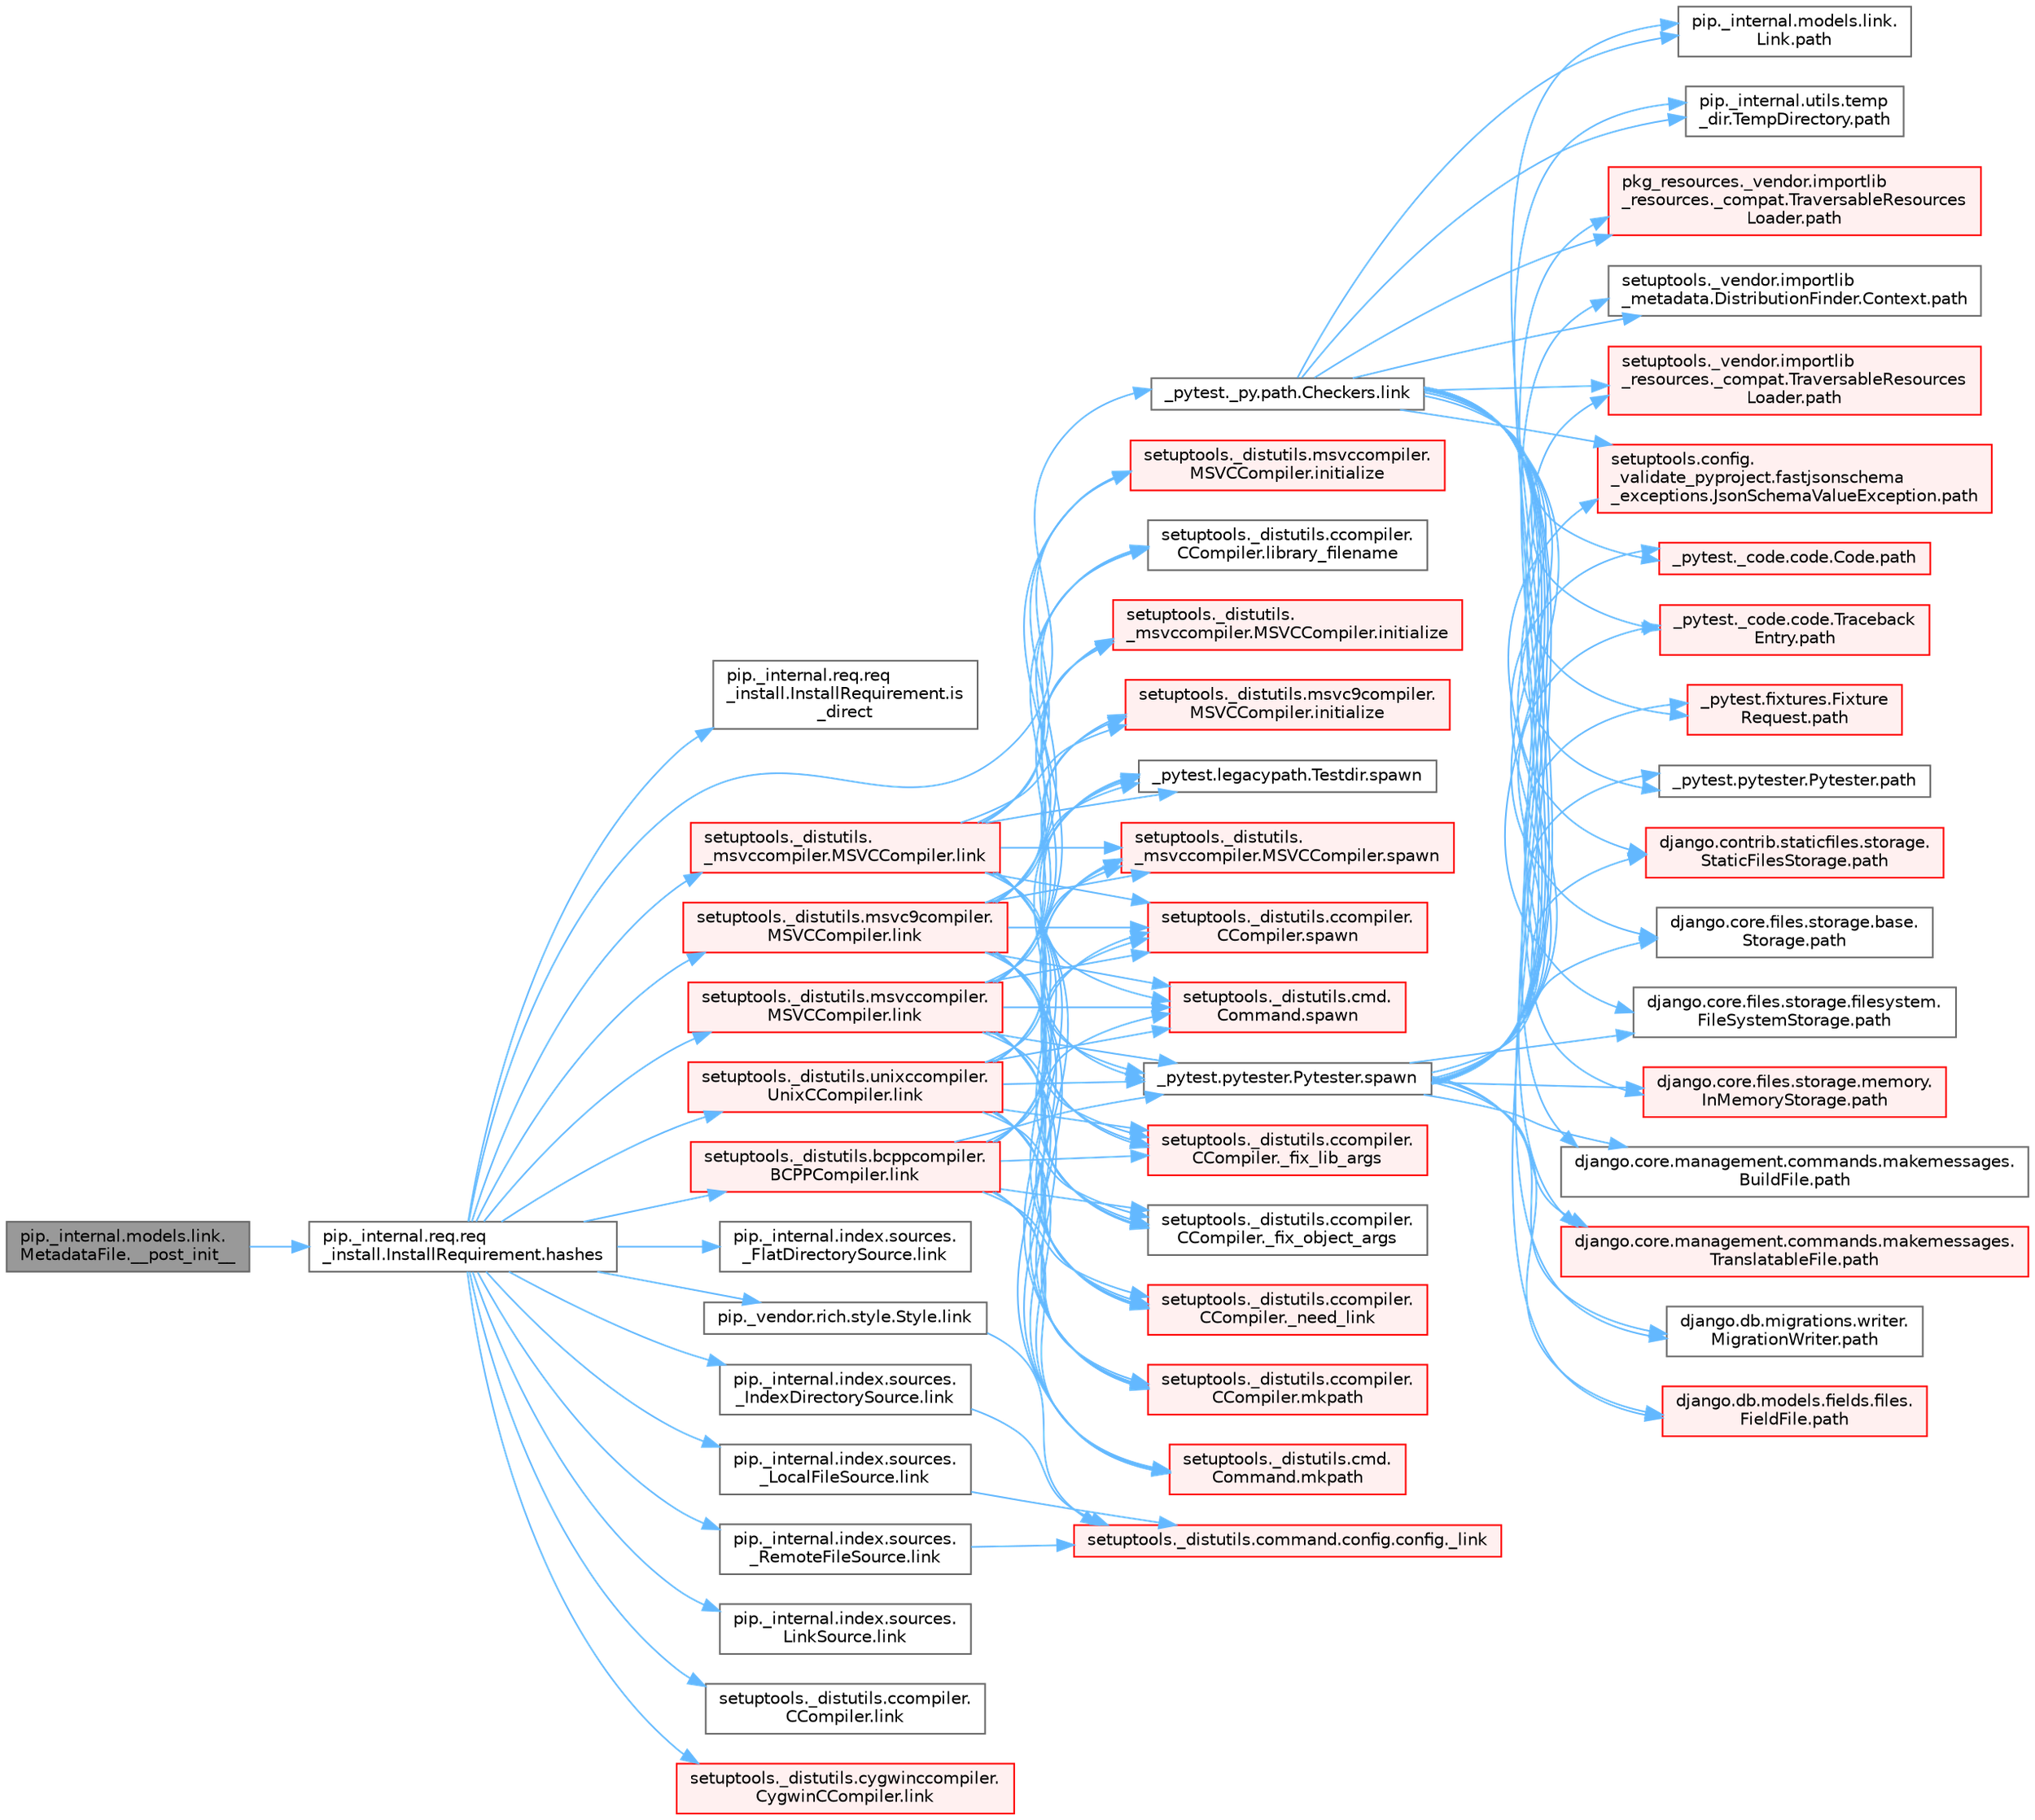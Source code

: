 digraph "pip._internal.models.link.MetadataFile.__post_init__"
{
 // LATEX_PDF_SIZE
  bgcolor="transparent";
  edge [fontname=Helvetica,fontsize=10,labelfontname=Helvetica,labelfontsize=10];
  node [fontname=Helvetica,fontsize=10,shape=box,height=0.2,width=0.4];
  rankdir="LR";
  Node1 [id="Node000001",label="pip._internal.models.link.\lMetadataFile.__post_init__",height=0.2,width=0.4,color="gray40", fillcolor="grey60", style="filled", fontcolor="black",tooltip=" "];
  Node1 -> Node2 [id="edge1_Node000001_Node000002",color="steelblue1",style="solid",tooltip=" "];
  Node2 [id="Node000002",label="pip._internal.req.req\l_install.InstallRequirement.hashes",height=0.2,width=0.4,color="grey40", fillcolor="white", style="filled",URL="$classpip_1_1__internal_1_1req_1_1req__install_1_1_install_requirement.html#acf56120e2e7c5046433147b7b496f74a",tooltip=" "];
  Node2 -> Node3 [id="edge2_Node000002_Node000003",color="steelblue1",style="solid",tooltip=" "];
  Node3 [id="Node000003",label="pip._internal.req.req\l_install.InstallRequirement.is\l_direct",height=0.2,width=0.4,color="grey40", fillcolor="white", style="filled",URL="$classpip_1_1__internal_1_1req_1_1req__install_1_1_install_requirement.html#a993a5397ebe68129739e047961282a0a",tooltip=" "];
  Node2 -> Node4 [id="edge3_Node000002_Node000004",color="steelblue1",style="solid",tooltip=" "];
  Node4 [id="Node000004",label="_pytest._py.path.Checkers.link",height=0.2,width=0.4,color="grey40", fillcolor="white", style="filled",URL="$class__pytest_1_1__py_1_1path_1_1_checkers.html#ae1bb1d33ce71e6e6c8cfbee302c75d21",tooltip=" "];
  Node4 -> Node5 [id="edge4_Node000004_Node000005",color="steelblue1",style="solid",tooltip=" "];
  Node5 [id="Node000005",label="_pytest._code.code.Code.path",height=0.2,width=0.4,color="red", fillcolor="#FFF0F0", style="filled",URL="$class__pytest_1_1__code_1_1code_1_1_code.html#a1dae55e90750fe77c7517f806a14d864",tooltip=" "];
  Node4 -> Node17 [id="edge5_Node000004_Node000017",color="steelblue1",style="solid",tooltip=" "];
  Node17 [id="Node000017",label="_pytest._code.code.Traceback\lEntry.path",height=0.2,width=0.4,color="red", fillcolor="#FFF0F0", style="filled",URL="$class__pytest_1_1__code_1_1code_1_1_traceback_entry.html#a5a88b9ae4623733566450a9e7d8387c0",tooltip=" "];
  Node4 -> Node19 [id="edge6_Node000004_Node000019",color="steelblue1",style="solid",tooltip=" "];
  Node19 [id="Node000019",label="_pytest.fixtures.Fixture\lRequest.path",height=0.2,width=0.4,color="red", fillcolor="#FFF0F0", style="filled",URL="$class__pytest_1_1fixtures_1_1_fixture_request.html#a6f6db59812d121b54cd67d5e434e1451",tooltip=" "];
  Node4 -> Node25 [id="edge7_Node000004_Node000025",color="steelblue1",style="solid",tooltip=" "];
  Node25 [id="Node000025",label="_pytest.pytester.Pytester.path",height=0.2,width=0.4,color="grey40", fillcolor="white", style="filled",URL="$class__pytest_1_1pytester_1_1_pytester.html#a403c804f74a87f5e5705774fa896cc1f",tooltip=" "];
  Node4 -> Node26 [id="edge8_Node000004_Node000026",color="steelblue1",style="solid",tooltip=" "];
  Node26 [id="Node000026",label="django.contrib.staticfiles.storage.\lStaticFilesStorage.path",height=0.2,width=0.4,color="red", fillcolor="#FFF0F0", style="filled",URL="$classdjango_1_1contrib_1_1staticfiles_1_1storage_1_1_static_files_storage.html#a4e96cc92fbde7423d1b74f3a50fc0bf6",tooltip=" "];
  Node4 -> Node472 [id="edge9_Node000004_Node000472",color="steelblue1",style="solid",tooltip=" "];
  Node472 [id="Node000472",label="django.core.files.storage.base.\lStorage.path",height=0.2,width=0.4,color="grey40", fillcolor="white", style="filled",URL="$classdjango_1_1core_1_1files_1_1storage_1_1base_1_1_storage.html#a9be8d49a55131dbbab2c5fd57f7e772c",tooltip=" "];
  Node4 -> Node473 [id="edge10_Node000004_Node000473",color="steelblue1",style="solid",tooltip=" "];
  Node473 [id="Node000473",label="django.core.files.storage.filesystem.\lFileSystemStorage.path",height=0.2,width=0.4,color="grey40", fillcolor="white", style="filled",URL="$classdjango_1_1core_1_1files_1_1storage_1_1filesystem_1_1_file_system_storage.html#abf8a7e88eedec3e1b2ea965cc0858d17",tooltip=" "];
  Node4 -> Node474 [id="edge11_Node000004_Node000474",color="steelblue1",style="solid",tooltip=" "];
  Node474 [id="Node000474",label="django.core.files.storage.memory.\lInMemoryStorage.path",height=0.2,width=0.4,color="red", fillcolor="#FFF0F0", style="filled",URL="$classdjango_1_1core_1_1files_1_1storage_1_1memory_1_1_in_memory_storage.html#a466c8e28fd11839318d2e4454b8ef89f",tooltip=" "];
  Node4 -> Node478 [id="edge12_Node000004_Node000478",color="steelblue1",style="solid",tooltip=" "];
  Node478 [id="Node000478",label="django.core.management.commands.makemessages.\lBuildFile.path",height=0.2,width=0.4,color="grey40", fillcolor="white", style="filled",URL="$classdjango_1_1core_1_1management_1_1commands_1_1makemessages_1_1_build_file.html#ac06388718e902543bc00a7c6565105fc",tooltip=" "];
  Node4 -> Node479 [id="edge13_Node000004_Node000479",color="steelblue1",style="solid",tooltip=" "];
  Node479 [id="Node000479",label="django.core.management.commands.makemessages.\lTranslatableFile.path",height=0.2,width=0.4,color="red", fillcolor="#FFF0F0", style="filled",URL="$classdjango_1_1core_1_1management_1_1commands_1_1makemessages_1_1_translatable_file.html#ad851d5e6b8a65f5915ccfd4a30fb8026",tooltip=" "];
  Node4 -> Node480 [id="edge14_Node000004_Node000480",color="steelblue1",style="solid",tooltip=" "];
  Node480 [id="Node000480",label="django.db.migrations.writer.\lMigrationWriter.path",height=0.2,width=0.4,color="grey40", fillcolor="white", style="filled",URL="$classdjango_1_1db_1_1migrations_1_1writer_1_1_migration_writer.html#a45469d67e8f80996c982470d36136184",tooltip=" "];
  Node4 -> Node481 [id="edge15_Node000004_Node000481",color="steelblue1",style="solid",tooltip=" "];
  Node481 [id="Node000481",label="django.db.models.fields.files.\lFieldFile.path",height=0.2,width=0.4,color="red", fillcolor="#FFF0F0", style="filled",URL="$classdjango_1_1db_1_1models_1_1fields_1_1files_1_1_field_file.html#ae91c4ed0643fb9bd8959d0db8eb44f80",tooltip=" "];
  Node4 -> Node577 [id="edge16_Node000004_Node000577",color="steelblue1",style="solid",tooltip=" "];
  Node577 [id="Node000577",label="pip._internal.models.link.\lLink.path",height=0.2,width=0.4,color="grey40", fillcolor="white", style="filled",URL="$classpip_1_1__internal_1_1models_1_1link_1_1_link.html#a30f454216dcb615e3ed986238490f180",tooltip=" "];
  Node4 -> Node578 [id="edge17_Node000004_Node000578",color="steelblue1",style="solid",tooltip=" "];
  Node578 [id="Node000578",label="pip._internal.utils.temp\l_dir.TempDirectory.path",height=0.2,width=0.4,color="grey40", fillcolor="white", style="filled",URL="$classpip_1_1__internal_1_1utils_1_1temp__dir_1_1_temp_directory.html#afe6b2d95c070c6570957de5696ff3a6e",tooltip=" "];
  Node4 -> Node579 [id="edge18_Node000004_Node000579",color="steelblue1",style="solid",tooltip=" "];
  Node579 [id="Node000579",label="pkg_resources._vendor.importlib\l_resources._compat.TraversableResources\lLoader.path",height=0.2,width=0.4,color="red", fillcolor="#FFF0F0", style="filled",URL="$classpkg__resources_1_1__vendor_1_1importlib__resources_1_1__compat_1_1_traversable_resources_loader.html#acfc17872a53cbe02f6c34eda2bb162f2",tooltip=" "];
  Node4 -> Node581 [id="edge19_Node000004_Node000581",color="steelblue1",style="solid",tooltip=" "];
  Node581 [id="Node000581",label="setuptools._vendor.importlib\l_metadata.DistributionFinder.Context.path",height=0.2,width=0.4,color="grey40", fillcolor="white", style="filled",URL="$classsetuptools_1_1__vendor_1_1importlib__metadata_1_1_distribution_finder_1_1_context.html#a84a429ddce40738ea5c0edb53799ee8d",tooltip=" "];
  Node4 -> Node582 [id="edge20_Node000004_Node000582",color="steelblue1",style="solid",tooltip=" "];
  Node582 [id="Node000582",label="setuptools._vendor.importlib\l_resources._compat.TraversableResources\lLoader.path",height=0.2,width=0.4,color="red", fillcolor="#FFF0F0", style="filled",URL="$classsetuptools_1_1__vendor_1_1importlib__resources_1_1__compat_1_1_traversable_resources_loader.html#a9b9cf5b6723d48f7a779b6ae71d53699",tooltip=" "];
  Node4 -> Node583 [id="edge21_Node000004_Node000583",color="steelblue1",style="solid",tooltip=" "];
  Node583 [id="Node000583",label="setuptools.config.\l_validate_pyproject.fastjsonschema\l_exceptions.JsonSchemaValueException.path",height=0.2,width=0.4,color="red", fillcolor="#FFF0F0", style="filled",URL="$classsetuptools_1_1config_1_1__validate__pyproject_1_1fastjsonschema__exceptions_1_1_json_schema_value_exception.html#a59179b3d1dc16c7087530bbc10bcf857",tooltip=" "];
  Node2 -> Node4441 [id="edge22_Node000002_Node004441",color="steelblue1",style="solid",tooltip=" "];
  Node4441 [id="Node004441",label="pip._internal.index.sources.\l_FlatDirectorySource.link",height=0.2,width=0.4,color="grey40", fillcolor="white", style="filled",URL="$classpip_1_1__internal_1_1index_1_1sources_1_1___flat_directory_source.html#a72114eb0d8af85d9e3e48aecdebe9884",tooltip=" "];
  Node2 -> Node4442 [id="edge23_Node000002_Node004442",color="steelblue1",style="solid",tooltip=" "];
  Node4442 [id="Node004442",label="pip._internal.index.sources.\l_IndexDirectorySource.link",height=0.2,width=0.4,color="grey40", fillcolor="white", style="filled",URL="$classpip_1_1__internal_1_1index_1_1sources_1_1___index_directory_source.html#a1f71a0b21e5744c2aec54ff5ed0b1d61",tooltip=" "];
  Node4442 -> Node2616 [id="edge24_Node004442_Node002616",color="steelblue1",style="solid",tooltip=" "];
  Node2616 [id="Node002616",label="setuptools._distutils.command.config.config._link",height=0.2,width=0.4,color="red", fillcolor="#FFF0F0", style="filled",URL="$classsetuptools_1_1__distutils_1_1command_1_1config_1_1config.html#a6428c1b2877435a2dc61c8b7f902027d",tooltip=" "];
  Node2 -> Node4443 [id="edge25_Node000002_Node004443",color="steelblue1",style="solid",tooltip=" "];
  Node4443 [id="Node004443",label="pip._internal.index.sources.\l_LocalFileSource.link",height=0.2,width=0.4,color="grey40", fillcolor="white", style="filled",URL="$classpip_1_1__internal_1_1index_1_1sources_1_1___local_file_source.html#a7245056ba93c5e70dfcc739a21d2db61",tooltip=" "];
  Node4443 -> Node2616 [id="edge26_Node004443_Node002616",color="steelblue1",style="solid",tooltip=" "];
  Node2 -> Node4444 [id="edge27_Node000002_Node004444",color="steelblue1",style="solid",tooltip=" "];
  Node4444 [id="Node004444",label="pip._internal.index.sources.\l_RemoteFileSource.link",height=0.2,width=0.4,color="grey40", fillcolor="white", style="filled",URL="$classpip_1_1__internal_1_1index_1_1sources_1_1___remote_file_source.html#a33ac3f66b6928ff6f76408d71d9f49ca",tooltip=" "];
  Node4444 -> Node2616 [id="edge28_Node004444_Node002616",color="steelblue1",style="solid",tooltip=" "];
  Node2 -> Node4445 [id="edge29_Node000002_Node004445",color="steelblue1",style="solid",tooltip=" "];
  Node4445 [id="Node004445",label="pip._internal.index.sources.\lLinkSource.link",height=0.2,width=0.4,color="grey40", fillcolor="white", style="filled",URL="$classpip_1_1__internal_1_1index_1_1sources_1_1_link_source.html#ace307062828f2ac764322297128ed112",tooltip=" "];
  Node2 -> Node4446 [id="edge30_Node000002_Node004446",color="steelblue1",style="solid",tooltip=" "];
  Node4446 [id="Node004446",label="pip._vendor.rich.style.Style.link",height=0.2,width=0.4,color="grey40", fillcolor="white", style="filled",URL="$classpip_1_1__vendor_1_1rich_1_1style_1_1_style.html#a5e26eff41ad8f16c69b784625ad5c61d",tooltip=" "];
  Node4446 -> Node2616 [id="edge31_Node004446_Node002616",color="steelblue1",style="solid",tooltip=" "];
  Node2 -> Node4447 [id="edge32_Node000002_Node004447",color="steelblue1",style="solid",tooltip=" "];
  Node4447 [id="Node004447",label="setuptools._distutils.\l_msvccompiler.MSVCCompiler.link",height=0.2,width=0.4,color="red", fillcolor="#FFF0F0", style="filled",URL="$classsetuptools_1_1__distutils_1_1__msvccompiler_1_1_m_s_v_c_compiler.html#aefba9a19cc1d7316a3755f96f4def5f7",tooltip=" "];
  Node4447 -> Node4448 [id="edge33_Node004447_Node004448",color="steelblue1",style="solid",tooltip=" "];
  Node4448 [id="Node004448",label="setuptools._distutils.ccompiler.\lCCompiler._fix_lib_args",height=0.2,width=0.4,color="red", fillcolor="#FFF0F0", style="filled",URL="$classsetuptools_1_1__distutils_1_1ccompiler_1_1_c_compiler.html#a7a2f98279b1c74840aa7301ea39f550c",tooltip=" "];
  Node4447 -> Node4449 [id="edge34_Node004447_Node004449",color="steelblue1",style="solid",tooltip=" "];
  Node4449 [id="Node004449",label="setuptools._distutils.ccompiler.\lCCompiler._fix_object_args",height=0.2,width=0.4,color="grey40", fillcolor="white", style="filled",URL="$classsetuptools_1_1__distutils_1_1ccompiler_1_1_c_compiler.html#ae049a81a4554f50bdc2ecbd7cf1f0696",tooltip=" "];
  Node4447 -> Node4450 [id="edge35_Node004447_Node004450",color="steelblue1",style="solid",tooltip=" "];
  Node4450 [id="Node004450",label="setuptools._distutils.ccompiler.\lCCompiler._need_link",height=0.2,width=0.4,color="red", fillcolor="#FFF0F0", style="filled",URL="$classsetuptools_1_1__distutils_1_1ccompiler_1_1_c_compiler.html#a53f61387a6cf8194a0159faa49e88d63",tooltip=" "];
  Node4447 -> Node4451 [id="edge36_Node004447_Node004451",color="steelblue1",style="solid",tooltip=" "];
  Node4451 [id="Node004451",label="setuptools._distutils.\l_msvccompiler.MSVCCompiler.initialize",height=0.2,width=0.4,color="red", fillcolor="#FFF0F0", style="filled",URL="$classsetuptools_1_1__distutils_1_1__msvccompiler_1_1_m_s_v_c_compiler.html#a43401b9cd5fe5aa3b85704cff01fda01",tooltip=" "];
  Node4447 -> Node4458 [id="edge37_Node004447_Node004458",color="steelblue1",style="solid",tooltip=" "];
  Node4458 [id="Node004458",label="setuptools._distutils.msvc9compiler.\lMSVCCompiler.initialize",height=0.2,width=0.4,color="red", fillcolor="#FFF0F0", style="filled",URL="$classsetuptools_1_1__distutils_1_1msvc9compiler_1_1_m_s_v_c_compiler.html#a94f057de1dc9158080035d0acd89412f",tooltip=" "];
  Node4447 -> Node4461 [id="edge38_Node004447_Node004461",color="steelblue1",style="solid",tooltip=" "];
  Node4461 [id="Node004461",label="setuptools._distutils.msvccompiler.\lMSVCCompiler.initialize",height=0.2,width=0.4,color="red", fillcolor="#FFF0F0", style="filled",URL="$classsetuptools_1_1__distutils_1_1msvccompiler_1_1_m_s_v_c_compiler.html#a622c75ec314a3e866578248e9bfcef28",tooltip=" "];
  Node4447 -> Node4462 [id="edge39_Node004447_Node004462",color="steelblue1",style="solid",tooltip=" "];
  Node4462 [id="Node004462",label="setuptools._distutils.ccompiler.\lCCompiler.library_filename",height=0.2,width=0.4,color="grey40", fillcolor="white", style="filled",URL="$classsetuptools_1_1__distutils_1_1ccompiler_1_1_c_compiler.html#ad5c495d86dc0a8953c39e94c87a458c9",tooltip=" "];
  Node4447 -> Node4463 [id="edge40_Node004447_Node004463",color="steelblue1",style="solid",tooltip=" "];
  Node4463 [id="Node004463",label="setuptools._distutils.ccompiler.\lCCompiler.mkpath",height=0.2,width=0.4,color="red", fillcolor="#FFF0F0", style="filled",URL="$classsetuptools_1_1__distutils_1_1ccompiler_1_1_c_compiler.html#a84a377626d580d0a9c7af626de535910",tooltip=" "];
  Node4447 -> Node4464 [id="edge41_Node004447_Node004464",color="steelblue1",style="solid",tooltip=" "];
  Node4464 [id="Node004464",label="setuptools._distutils.cmd.\lCommand.mkpath",height=0.2,width=0.4,color="red", fillcolor="#FFF0F0", style="filled",URL="$classsetuptools_1_1__distutils_1_1cmd_1_1_command.html#ac5192d4d0c02e64755ea4a522d48c4ab",tooltip=" "];
  Node4447 -> Node2626 [id="edge42_Node004447_Node002626",color="steelblue1",style="solid",tooltip=" "];
  Node2626 [id="Node002626",label="_pytest.legacypath.Testdir.spawn",height=0.2,width=0.4,color="grey40", fillcolor="white", style="filled",URL="$class__pytest_1_1legacypath_1_1_testdir.html#a7b90d7cbf3ce3f79ac2880b56ffe3c9c",tooltip=" "];
  Node4447 -> Node2627 [id="edge43_Node004447_Node002627",color="steelblue1",style="solid",tooltip=" "];
  Node2627 [id="Node002627",label="_pytest.pytester.Pytester.spawn",height=0.2,width=0.4,color="grey40", fillcolor="white", style="filled",URL="$class__pytest_1_1pytester_1_1_pytester.html#abebb7155ff193e7514ef38b8569e6b58",tooltip=" "];
  Node2627 -> Node5 [id="edge44_Node002627_Node000005",color="steelblue1",style="solid",tooltip=" "];
  Node2627 -> Node17 [id="edge45_Node002627_Node000017",color="steelblue1",style="solid",tooltip=" "];
  Node2627 -> Node19 [id="edge46_Node002627_Node000019",color="steelblue1",style="solid",tooltip=" "];
  Node2627 -> Node25 [id="edge47_Node002627_Node000025",color="steelblue1",style="solid",tooltip=" "];
  Node2627 -> Node26 [id="edge48_Node002627_Node000026",color="steelblue1",style="solid",tooltip=" "];
  Node2627 -> Node472 [id="edge49_Node002627_Node000472",color="steelblue1",style="solid",tooltip=" "];
  Node2627 -> Node473 [id="edge50_Node002627_Node000473",color="steelblue1",style="solid",tooltip=" "];
  Node2627 -> Node474 [id="edge51_Node002627_Node000474",color="steelblue1",style="solid",tooltip=" "];
  Node2627 -> Node478 [id="edge52_Node002627_Node000478",color="steelblue1",style="solid",tooltip=" "];
  Node2627 -> Node479 [id="edge53_Node002627_Node000479",color="steelblue1",style="solid",tooltip=" "];
  Node2627 -> Node480 [id="edge54_Node002627_Node000480",color="steelblue1",style="solid",tooltip=" "];
  Node2627 -> Node481 [id="edge55_Node002627_Node000481",color="steelblue1",style="solid",tooltip=" "];
  Node2627 -> Node577 [id="edge56_Node002627_Node000577",color="steelblue1",style="solid",tooltip=" "];
  Node2627 -> Node578 [id="edge57_Node002627_Node000578",color="steelblue1",style="solid",tooltip=" "];
  Node2627 -> Node579 [id="edge58_Node002627_Node000579",color="steelblue1",style="solid",tooltip=" "];
  Node2627 -> Node581 [id="edge59_Node002627_Node000581",color="steelblue1",style="solid",tooltip=" "];
  Node2627 -> Node582 [id="edge60_Node002627_Node000582",color="steelblue1",style="solid",tooltip=" "];
  Node2627 -> Node583 [id="edge61_Node002627_Node000583",color="steelblue1",style="solid",tooltip=" "];
  Node4447 -> Node2628 [id="edge62_Node004447_Node002628",color="steelblue1",style="solid",tooltip=" "];
  Node2628 [id="Node002628",label="setuptools._distutils.\l_msvccompiler.MSVCCompiler.spawn",height=0.2,width=0.4,color="red", fillcolor="#FFF0F0", style="filled",URL="$classsetuptools_1_1__distutils_1_1__msvccompiler_1_1_m_s_v_c_compiler.html#a9aa3de4c16c1786efcbc72a361aadb66",tooltip=" "];
  Node4447 -> Node2630 [id="edge63_Node004447_Node002630",color="steelblue1",style="solid",tooltip=" "];
  Node2630 [id="Node002630",label="setuptools._distutils.ccompiler.\lCCompiler.spawn",height=0.2,width=0.4,color="red", fillcolor="#FFF0F0", style="filled",URL="$classsetuptools_1_1__distutils_1_1ccompiler_1_1_c_compiler.html#af513247d5bdabdc090f42e431d7da74f",tooltip=" "];
  Node4447 -> Node2633 [id="edge64_Node004447_Node002633",color="steelblue1",style="solid",tooltip=" "];
  Node2633 [id="Node002633",label="setuptools._distutils.cmd.\lCommand.spawn",height=0.2,width=0.4,color="red", fillcolor="#FFF0F0", style="filled",URL="$classsetuptools_1_1__distutils_1_1cmd_1_1_command.html#a9d990023ef8ad29009426c7facf05efb",tooltip=" "];
  Node2 -> Node4465 [id="edge65_Node000002_Node004465",color="steelblue1",style="solid",tooltip=" "];
  Node4465 [id="Node004465",label="setuptools._distutils.bcppcompiler.\lBCPPCompiler.link",height=0.2,width=0.4,color="red", fillcolor="#FFF0F0", style="filled",URL="$classsetuptools_1_1__distutils_1_1bcppcompiler_1_1_b_c_p_p_compiler.html#a9207773d36ecabdd197469c6dcff5e41",tooltip=" "];
  Node4465 -> Node4448 [id="edge66_Node004465_Node004448",color="steelblue1",style="solid",tooltip=" "];
  Node4465 -> Node4449 [id="edge67_Node004465_Node004449",color="steelblue1",style="solid",tooltip=" "];
  Node4465 -> Node4450 [id="edge68_Node004465_Node004450",color="steelblue1",style="solid",tooltip=" "];
  Node4465 -> Node4463 [id="edge69_Node004465_Node004463",color="steelblue1",style="solid",tooltip=" "];
  Node4465 -> Node4464 [id="edge70_Node004465_Node004464",color="steelblue1",style="solid",tooltip=" "];
  Node4465 -> Node2626 [id="edge71_Node004465_Node002626",color="steelblue1",style="solid",tooltip=" "];
  Node4465 -> Node2627 [id="edge72_Node004465_Node002627",color="steelblue1",style="solid",tooltip=" "];
  Node4465 -> Node2628 [id="edge73_Node004465_Node002628",color="steelblue1",style="solid",tooltip=" "];
  Node4465 -> Node2630 [id="edge74_Node004465_Node002630",color="steelblue1",style="solid",tooltip=" "];
  Node4465 -> Node2633 [id="edge75_Node004465_Node002633",color="steelblue1",style="solid",tooltip=" "];
  Node2 -> Node4515 [id="edge76_Node000002_Node004515",color="steelblue1",style="solid",tooltip=" "];
  Node4515 [id="Node004515",label="setuptools._distutils.ccompiler.\lCCompiler.link",height=0.2,width=0.4,color="grey40", fillcolor="white", style="filled",URL="$classsetuptools_1_1__distutils_1_1ccompiler_1_1_c_compiler.html#afd4eb4b2ab5d1b5fdcea1e56f4c35c0b",tooltip=" "];
  Node2 -> Node4516 [id="edge77_Node000002_Node004516",color="steelblue1",style="solid",tooltip=" "];
  Node4516 [id="Node004516",label="setuptools._distutils.cygwinccompiler.\lCygwinCCompiler.link",height=0.2,width=0.4,color="red", fillcolor="#FFF0F0", style="filled",URL="$classsetuptools_1_1__distutils_1_1cygwinccompiler_1_1_cygwin_c_compiler.html#a90d2f2ffa74da0002fe22b41afc2cc2f",tooltip=" "];
  Node2 -> Node4517 [id="edge78_Node000002_Node004517",color="steelblue1",style="solid",tooltip=" "];
  Node4517 [id="Node004517",label="setuptools._distutils.msvc9compiler.\lMSVCCompiler.link",height=0.2,width=0.4,color="red", fillcolor="#FFF0F0", style="filled",URL="$classsetuptools_1_1__distutils_1_1msvc9compiler_1_1_m_s_v_c_compiler.html#a0c96b6aa97f0cccac88db8bc4220274f",tooltip=" "];
  Node4517 -> Node4448 [id="edge79_Node004517_Node004448",color="steelblue1",style="solid",tooltip=" "];
  Node4517 -> Node4449 [id="edge80_Node004517_Node004449",color="steelblue1",style="solid",tooltip=" "];
  Node4517 -> Node4450 [id="edge81_Node004517_Node004450",color="steelblue1",style="solid",tooltip=" "];
  Node4517 -> Node4451 [id="edge82_Node004517_Node004451",color="steelblue1",style="solid",tooltip=" "];
  Node4517 -> Node4458 [id="edge83_Node004517_Node004458",color="steelblue1",style="solid",tooltip=" "];
  Node4517 -> Node4461 [id="edge84_Node004517_Node004461",color="steelblue1",style="solid",tooltip=" "];
  Node4517 -> Node4462 [id="edge85_Node004517_Node004462",color="steelblue1",style="solid",tooltip=" "];
  Node4517 -> Node4463 [id="edge86_Node004517_Node004463",color="steelblue1",style="solid",tooltip=" "];
  Node4517 -> Node4464 [id="edge87_Node004517_Node004464",color="steelblue1",style="solid",tooltip=" "];
  Node4517 -> Node2626 [id="edge88_Node004517_Node002626",color="steelblue1",style="solid",tooltip=" "];
  Node4517 -> Node2627 [id="edge89_Node004517_Node002627",color="steelblue1",style="solid",tooltip=" "];
  Node4517 -> Node2628 [id="edge90_Node004517_Node002628",color="steelblue1",style="solid",tooltip=" "];
  Node4517 -> Node2630 [id="edge91_Node004517_Node002630",color="steelblue1",style="solid",tooltip=" "];
  Node4517 -> Node2633 [id="edge92_Node004517_Node002633",color="steelblue1",style="solid",tooltip=" "];
  Node2 -> Node4521 [id="edge93_Node000002_Node004521",color="steelblue1",style="solid",tooltip=" "];
  Node4521 [id="Node004521",label="setuptools._distutils.msvccompiler.\lMSVCCompiler.link",height=0.2,width=0.4,color="red", fillcolor="#FFF0F0", style="filled",URL="$classsetuptools_1_1__distutils_1_1msvccompiler_1_1_m_s_v_c_compiler.html#a99e371debe387deabeae0b75e3b70af5",tooltip=" "];
  Node4521 -> Node4448 [id="edge94_Node004521_Node004448",color="steelblue1",style="solid",tooltip=" "];
  Node4521 -> Node4449 [id="edge95_Node004521_Node004449",color="steelblue1",style="solid",tooltip=" "];
  Node4521 -> Node4450 [id="edge96_Node004521_Node004450",color="steelblue1",style="solid",tooltip=" "];
  Node4521 -> Node4451 [id="edge97_Node004521_Node004451",color="steelblue1",style="solid",tooltip=" "];
  Node4521 -> Node4458 [id="edge98_Node004521_Node004458",color="steelblue1",style="solid",tooltip=" "];
  Node4521 -> Node4461 [id="edge99_Node004521_Node004461",color="steelblue1",style="solid",tooltip=" "];
  Node4521 -> Node4462 [id="edge100_Node004521_Node004462",color="steelblue1",style="solid",tooltip=" "];
  Node4521 -> Node4463 [id="edge101_Node004521_Node004463",color="steelblue1",style="solid",tooltip=" "];
  Node4521 -> Node4464 [id="edge102_Node004521_Node004464",color="steelblue1",style="solid",tooltip=" "];
  Node4521 -> Node2626 [id="edge103_Node004521_Node002626",color="steelblue1",style="solid",tooltip=" "];
  Node4521 -> Node2627 [id="edge104_Node004521_Node002627",color="steelblue1",style="solid",tooltip=" "];
  Node4521 -> Node2628 [id="edge105_Node004521_Node002628",color="steelblue1",style="solid",tooltip=" "];
  Node4521 -> Node2630 [id="edge106_Node004521_Node002630",color="steelblue1",style="solid",tooltip=" "];
  Node4521 -> Node2633 [id="edge107_Node004521_Node002633",color="steelblue1",style="solid",tooltip=" "];
  Node2 -> Node4522 [id="edge108_Node000002_Node004522",color="steelblue1",style="solid",tooltip=" "];
  Node4522 [id="Node004522",label="setuptools._distutils.unixccompiler.\lUnixCCompiler.link",height=0.2,width=0.4,color="red", fillcolor="#FFF0F0", style="filled",URL="$classsetuptools_1_1__distutils_1_1unixccompiler_1_1_unix_c_compiler.html#a77a8b7a9acb4b236ba8cfc5c2f8dac7d",tooltip=" "];
  Node4522 -> Node4448 [id="edge109_Node004522_Node004448",color="steelblue1",style="solid",tooltip=" "];
  Node4522 -> Node4449 [id="edge110_Node004522_Node004449",color="steelblue1",style="solid",tooltip=" "];
  Node4522 -> Node4450 [id="edge111_Node004522_Node004450",color="steelblue1",style="solid",tooltip=" "];
  Node4522 -> Node4463 [id="edge112_Node004522_Node004463",color="steelblue1",style="solid",tooltip=" "];
  Node4522 -> Node4464 [id="edge113_Node004522_Node004464",color="steelblue1",style="solid",tooltip=" "];
  Node4522 -> Node2626 [id="edge114_Node004522_Node002626",color="steelblue1",style="solid",tooltip=" "];
  Node4522 -> Node2627 [id="edge115_Node004522_Node002627",color="steelblue1",style="solid",tooltip=" "];
  Node4522 -> Node2628 [id="edge116_Node004522_Node002628",color="steelblue1",style="solid",tooltip=" "];
  Node4522 -> Node2630 [id="edge117_Node004522_Node002630",color="steelblue1",style="solid",tooltip=" "];
  Node4522 -> Node2633 [id="edge118_Node004522_Node002633",color="steelblue1",style="solid",tooltip=" "];
}
